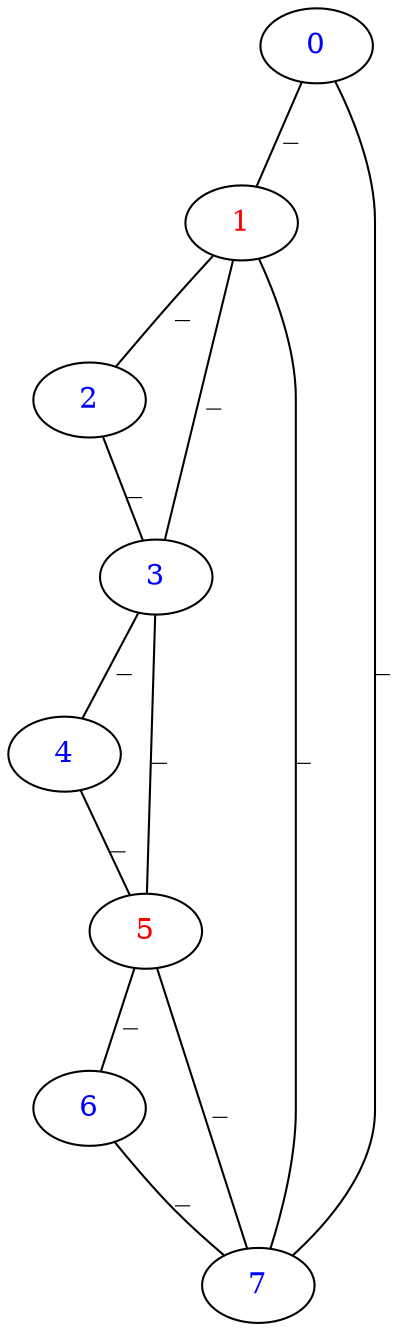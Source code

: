 graph G {
0 [fontcolor="#0000FFFF" label="0" pos="0,0!"];
1 [fontcolor="#FF0000FF" label="1" pos="1,0!"];
2 [fontcolor="#0000FFFF" label="2" pos="2,0!"];
3 [fontcolor="#0000FFFF" label="3" pos="2,-1!"];
4 [fontcolor="#0000FFFF" label="4" pos="2,-2!"];
5 [fontcolor="#FF0000FF" label="5" pos="1,-2!"];
6 [fontcolor="#0000FFFF" label="6" pos="0,-2!"];
7 [fontcolor="#0000FFFF" label="7" pos="0,-1!"];
3 -- 4 [fontname="Courier New" fontsize="12" label="_" color="#000000FF"];
0 -- 1 [fontname="Courier New" fontsize="12" label="_" color="#000000FF"];
2 -- 3 [fontname="Courier New" fontsize="12" label="_" color="#000000FF"];
1 -- 3 [fontname="Courier New" fontsize="12" label="_" color="#000000FF"];
5 -- 6 [fontname="Courier New" fontsize="12" label="_" color="#000000FF"];
4 -- 5 [fontname="Courier New" fontsize="12" label="_" color="#000000FF"];
3 -- 5 [fontname="Courier New" fontsize="12" label="_" color="#000000FF"];
6 -- 7 [fontname="Courier New" fontsize="12" label="_" color="#000000FF"];
5 -- 7 [fontname="Courier New" fontsize="12" label="_" color="#000000FF"];
1 -- 7 [fontname="Courier New" fontsize="12" label="_" color="#000000FF"];
0 -- 7 [fontname="Courier New" fontsize="12" label="_" color="#000000FF"];
1 -- 2 [fontname="Courier New" fontsize="12" label="_" color="#000000FF"];
}
